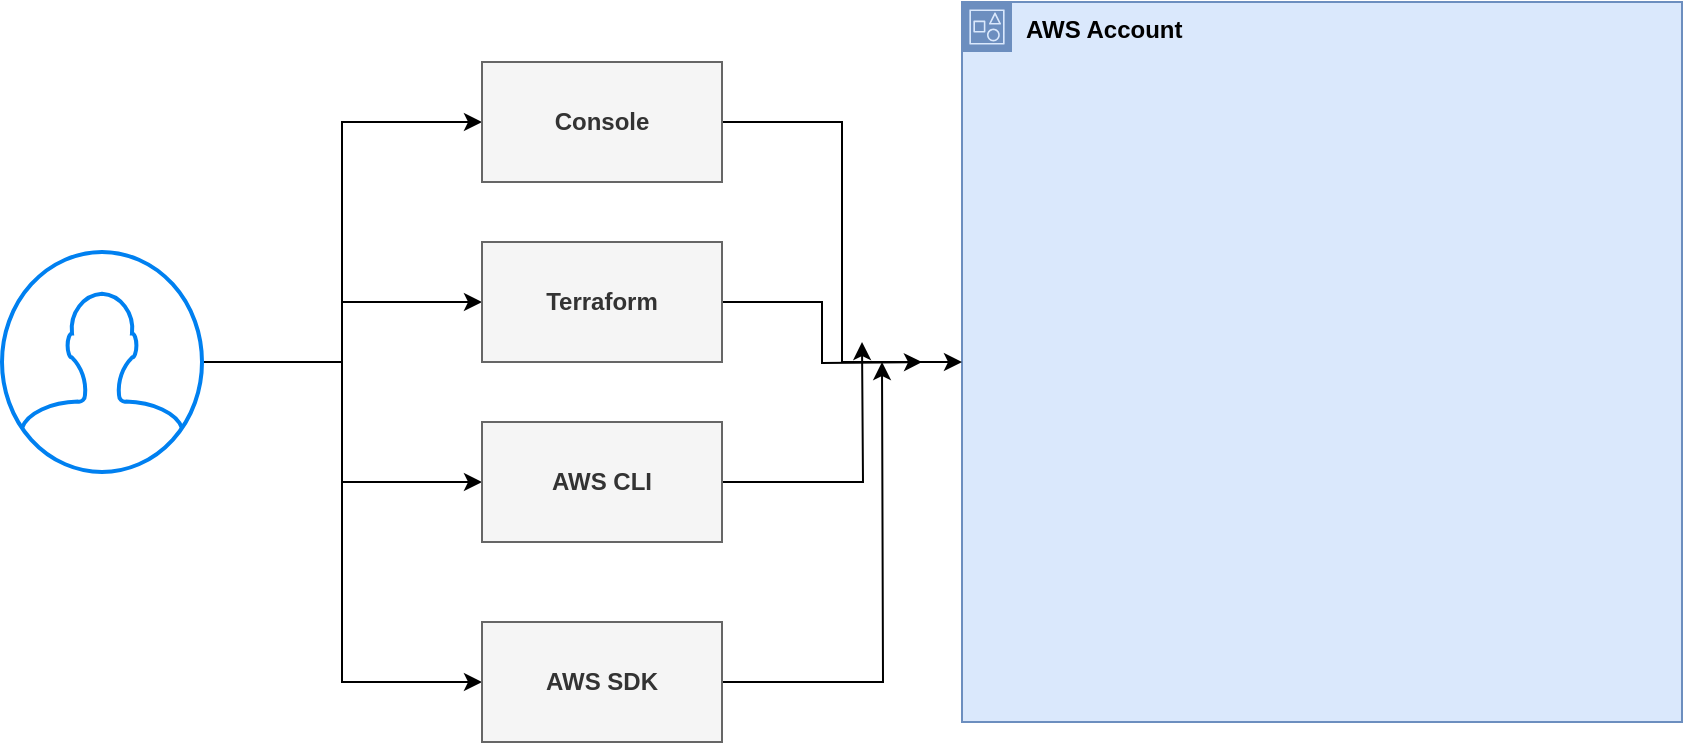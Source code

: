 <mxfile version="24.7.1" type="device">
  <diagram name="Page-1" id="7I3p4nZgkBvm8f12alZR">
    <mxGraphModel dx="1900" dy="583" grid="1" gridSize="10" guides="1" tooltips="1" connect="1" arrows="1" fold="1" page="1" pageScale="1" pageWidth="850" pageHeight="1100" math="0" shadow="0">
      <root>
        <mxCell id="0" />
        <mxCell id="1" parent="0" />
        <mxCell id="3vc8aRRAiU6zPTknfC_v-1" value="&lt;b&gt;AWS Account&lt;/b&gt;" style="points=[[0,0],[0.25,0],[0.5,0],[0.75,0],[1,0],[1,0.25],[1,0.5],[1,0.75],[1,1],[0.75,1],[0.5,1],[0.25,1],[0,1],[0,0.75],[0,0.5],[0,0.25]];outlineConnect=0;html=1;whiteSpace=wrap;fontSize=12;fontStyle=0;container=1;pointerEvents=0;collapsible=0;recursiveResize=0;shape=mxgraph.aws4.group;grIcon=mxgraph.aws4.group_account;strokeColor=#6c8ebf;fillColor=#dae8fc;verticalAlign=top;align=left;spacingLeft=30;dashed=0;" vertex="1" parent="1">
          <mxGeometry x="400" y="80" width="360" height="360" as="geometry" />
        </mxCell>
        <mxCell id="3vc8aRRAiU6zPTknfC_v-4" style="edgeStyle=orthogonalEdgeStyle;rounded=0;orthogonalLoop=1;jettySize=auto;html=1;entryX=0;entryY=0.5;entryDx=0;entryDy=0;" edge="1" parent="1" source="3vc8aRRAiU6zPTknfC_v-2" target="3vc8aRRAiU6zPTknfC_v-3">
          <mxGeometry relative="1" as="geometry" />
        </mxCell>
        <mxCell id="3vc8aRRAiU6zPTknfC_v-7" style="edgeStyle=orthogonalEdgeStyle;rounded=0;orthogonalLoop=1;jettySize=auto;html=1;" edge="1" parent="1" source="3vc8aRRAiU6zPTknfC_v-2" target="3vc8aRRAiU6zPTknfC_v-6">
          <mxGeometry relative="1" as="geometry" />
        </mxCell>
        <mxCell id="3vc8aRRAiU6zPTknfC_v-11" style="edgeStyle=orthogonalEdgeStyle;rounded=0;orthogonalLoop=1;jettySize=auto;html=1;" edge="1" parent="1" source="3vc8aRRAiU6zPTknfC_v-2" target="3vc8aRRAiU6zPTknfC_v-9">
          <mxGeometry relative="1" as="geometry" />
        </mxCell>
        <mxCell id="3vc8aRRAiU6zPTknfC_v-12" style="edgeStyle=orthogonalEdgeStyle;rounded=0;orthogonalLoop=1;jettySize=auto;html=1;entryX=0;entryY=0.5;entryDx=0;entryDy=0;" edge="1" parent="1" source="3vc8aRRAiU6zPTknfC_v-2" target="3vc8aRRAiU6zPTknfC_v-10">
          <mxGeometry relative="1" as="geometry" />
        </mxCell>
        <mxCell id="3vc8aRRAiU6zPTknfC_v-2" value="" style="html=1;verticalLabelPosition=bottom;align=center;labelBackgroundColor=#ffffff;verticalAlign=top;strokeWidth=2;strokeColor=#0080F0;shadow=0;dashed=0;shape=mxgraph.ios7.icons.user;" vertex="1" parent="1">
          <mxGeometry x="-80" y="205" width="100" height="110" as="geometry" />
        </mxCell>
        <mxCell id="3vc8aRRAiU6zPTknfC_v-5" style="edgeStyle=orthogonalEdgeStyle;rounded=0;orthogonalLoop=1;jettySize=auto;html=1;" edge="1" parent="1" source="3vc8aRRAiU6zPTknfC_v-3" target="3vc8aRRAiU6zPTknfC_v-1">
          <mxGeometry relative="1" as="geometry" />
        </mxCell>
        <mxCell id="3vc8aRRAiU6zPTknfC_v-3" value="&lt;b&gt;Console&lt;/b&gt;" style="rounded=0;whiteSpace=wrap;html=1;fillColor=#f5f5f5;fontColor=#333333;strokeColor=#666666;" vertex="1" parent="1">
          <mxGeometry x="160" y="110" width="120" height="60" as="geometry" />
        </mxCell>
        <mxCell id="3vc8aRRAiU6zPTknfC_v-8" style="edgeStyle=orthogonalEdgeStyle;rounded=0;orthogonalLoop=1;jettySize=auto;html=1;" edge="1" parent="1" source="3vc8aRRAiU6zPTknfC_v-6">
          <mxGeometry relative="1" as="geometry">
            <mxPoint x="380" y="260" as="targetPoint" />
          </mxGeometry>
        </mxCell>
        <mxCell id="3vc8aRRAiU6zPTknfC_v-6" value="&lt;b&gt;Terraform&lt;/b&gt;" style="rounded=0;whiteSpace=wrap;html=1;fillColor=#f5f5f5;fontColor=#333333;strokeColor=#666666;" vertex="1" parent="1">
          <mxGeometry x="160" y="200" width="120" height="60" as="geometry" />
        </mxCell>
        <mxCell id="3vc8aRRAiU6zPTknfC_v-13" style="edgeStyle=orthogonalEdgeStyle;rounded=0;orthogonalLoop=1;jettySize=auto;html=1;" edge="1" parent="1" source="3vc8aRRAiU6zPTknfC_v-9">
          <mxGeometry relative="1" as="geometry">
            <mxPoint x="350" y="250" as="targetPoint" />
          </mxGeometry>
        </mxCell>
        <mxCell id="3vc8aRRAiU6zPTknfC_v-9" value="&lt;b&gt;AWS CLI&lt;/b&gt;" style="rounded=0;whiteSpace=wrap;html=1;fillColor=#f5f5f5;fontColor=#333333;strokeColor=#666666;" vertex="1" parent="1">
          <mxGeometry x="160" y="290" width="120" height="60" as="geometry" />
        </mxCell>
        <mxCell id="3vc8aRRAiU6zPTknfC_v-14" style="edgeStyle=orthogonalEdgeStyle;rounded=0;orthogonalLoop=1;jettySize=auto;html=1;" edge="1" parent="1" source="3vc8aRRAiU6zPTknfC_v-10">
          <mxGeometry relative="1" as="geometry">
            <mxPoint x="360" y="260" as="targetPoint" />
          </mxGeometry>
        </mxCell>
        <mxCell id="3vc8aRRAiU6zPTknfC_v-10" value="&lt;b&gt;AWS SDK&lt;/b&gt;" style="rounded=0;whiteSpace=wrap;html=1;fillColor=#f5f5f5;fontColor=#333333;strokeColor=#666666;" vertex="1" parent="1">
          <mxGeometry x="160" y="390" width="120" height="60" as="geometry" />
        </mxCell>
      </root>
    </mxGraphModel>
  </diagram>
</mxfile>

